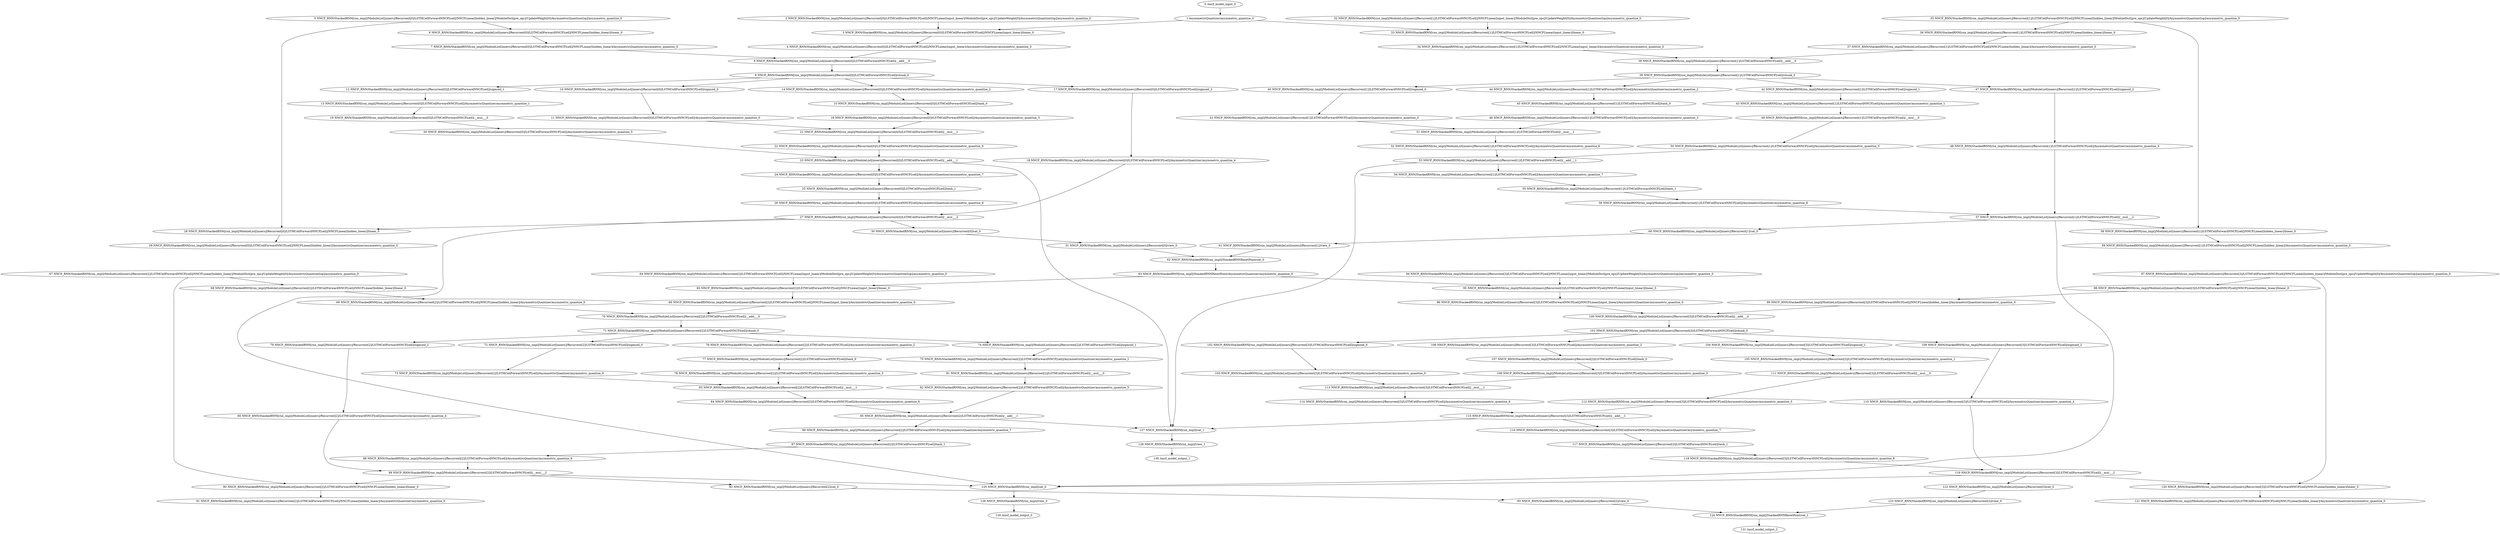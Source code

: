 strict digraph  {
"0 /nncf_model_input_0" [id=0, type=nncf_model_input];
"1 AsymmetricQuantizer/asymmetric_quantize_0" [id=1, type=asymmetric_quantize];
"2 NNCF_RNN/StackedRNN[rnn_impl]/ModuleList[inners]/Recurrent[0]/LSTMCellForwardNNCF[cell]/NNCFLinear[input_linear]/ModuleDict[pre_ops]/UpdateWeight[0]/AsymmetricQuantizer[op]/asymmetric_quantize_0" [id=2, type=asymmetric_quantize];
"3 NNCF_RNN/StackedRNN[rnn_impl]/ModuleList[inners]/Recurrent[0]/LSTMCellForwardNNCF[cell]/NNCFLinear[input_linear]/linear_0" [id=3, type=linear];
"4 NNCF_RNN/StackedRNN[rnn_impl]/ModuleList[inners]/Recurrent[0]/LSTMCellForwardNNCF[cell]/NNCFLinear[input_linear]/AsymmetricQuantizer/asymmetric_quantize_0" [id=4, type=asymmetric_quantize];
"5 NNCF_RNN/StackedRNN[rnn_impl]/ModuleList[inners]/Recurrent[0]/LSTMCellForwardNNCF[cell]/NNCFLinear[hidden_linear]/ModuleDict[pre_ops]/UpdateWeight[0]/AsymmetricQuantizer[op]/asymmetric_quantize_0" [id=5, type=asymmetric_quantize];
"6 NNCF_RNN/StackedRNN[rnn_impl]/ModuleList[inners]/Recurrent[0]/LSTMCellForwardNNCF[cell]/NNCFLinear[hidden_linear]/linear_0" [id=6, type=linear];
"7 NNCF_RNN/StackedRNN[rnn_impl]/ModuleList[inners]/Recurrent[0]/LSTMCellForwardNNCF[cell]/NNCFLinear[hidden_linear]/AsymmetricQuantizer/asymmetric_quantize_0" [id=7, type=asymmetric_quantize];
"8 NNCF_RNN/StackedRNN[rnn_impl]/ModuleList[inners]/Recurrent[0]/LSTMCellForwardNNCF[cell]/__add___0" [id=8, type=__add__];
"9 NNCF_RNN/StackedRNN[rnn_impl]/ModuleList[inners]/Recurrent[0]/LSTMCellForwardNNCF[cell]/chunk_0" [id=9, type=chunk];
"10 NNCF_RNN/StackedRNN[rnn_impl]/ModuleList[inners]/Recurrent[0]/LSTMCellForwardNNCF[cell]/sigmoid_0" [id=10, type=sigmoid];
"11 NNCF_RNN/StackedRNN[rnn_impl]/ModuleList[inners]/Recurrent[0]/LSTMCellForwardNNCF[cell]/AsymmetricQuantizer/asymmetric_quantize_0" [id=11, type=asymmetric_quantize];
"12 NNCF_RNN/StackedRNN[rnn_impl]/ModuleList[inners]/Recurrent[0]/LSTMCellForwardNNCF[cell]/sigmoid_1" [id=12, type=sigmoid];
"13 NNCF_RNN/StackedRNN[rnn_impl]/ModuleList[inners]/Recurrent[0]/LSTMCellForwardNNCF[cell]/AsymmetricQuantizer/asymmetric_quantize_1" [id=13, type=asymmetric_quantize];
"14 NNCF_RNN/StackedRNN[rnn_impl]/ModuleList[inners]/Recurrent[0]/LSTMCellForwardNNCF[cell]/AsymmetricQuantizer/asymmetric_quantize_2" [id=14, type=asymmetric_quantize];
"15 NNCF_RNN/StackedRNN[rnn_impl]/ModuleList[inners]/Recurrent[0]/LSTMCellForwardNNCF[cell]/tanh_0" [id=15, type=tanh];
"16 NNCF_RNN/StackedRNN[rnn_impl]/ModuleList[inners]/Recurrent[0]/LSTMCellForwardNNCF[cell]/AsymmetricQuantizer/asymmetric_quantize_3" [id=16, type=asymmetric_quantize];
"17 NNCF_RNN/StackedRNN[rnn_impl]/ModuleList[inners]/Recurrent[0]/LSTMCellForwardNNCF[cell]/sigmoid_2" [id=17, type=sigmoid];
"18 NNCF_RNN/StackedRNN[rnn_impl]/ModuleList[inners]/Recurrent[0]/LSTMCellForwardNNCF[cell]/AsymmetricQuantizer/asymmetric_quantize_4" [id=18, type=asymmetric_quantize];
"19 NNCF_RNN/StackedRNN[rnn_impl]/ModuleList[inners]/Recurrent[0]/LSTMCellForwardNNCF[cell]/__mul___0" [id=19, type=__mul__];
"20 NNCF_RNN/StackedRNN[rnn_impl]/ModuleList[inners]/Recurrent[0]/LSTMCellForwardNNCF[cell]/AsymmetricQuantizer/asymmetric_quantize_5" [id=20, type=asymmetric_quantize];
"21 NNCF_RNN/StackedRNN[rnn_impl]/ModuleList[inners]/Recurrent[0]/LSTMCellForwardNNCF[cell]/__mul___1" [id=21, type=__mul__];
"22 NNCF_RNN/StackedRNN[rnn_impl]/ModuleList[inners]/Recurrent[0]/LSTMCellForwardNNCF[cell]/AsymmetricQuantizer/asymmetric_quantize_6" [id=22, type=asymmetric_quantize];
"23 NNCF_RNN/StackedRNN[rnn_impl]/ModuleList[inners]/Recurrent[0]/LSTMCellForwardNNCF[cell]/__add___1" [id=23, type=__add__];
"24 NNCF_RNN/StackedRNN[rnn_impl]/ModuleList[inners]/Recurrent[0]/LSTMCellForwardNNCF[cell]/AsymmetricQuantizer/asymmetric_quantize_7" [id=24, type=asymmetric_quantize];
"25 NNCF_RNN/StackedRNN[rnn_impl]/ModuleList[inners]/Recurrent[0]/LSTMCellForwardNNCF[cell]/tanh_1" [id=25, type=tanh];
"26 NNCF_RNN/StackedRNN[rnn_impl]/ModuleList[inners]/Recurrent[0]/LSTMCellForwardNNCF[cell]/AsymmetricQuantizer/asymmetric_quantize_8" [id=26, type=asymmetric_quantize];
"27 NNCF_RNN/StackedRNN[rnn_impl]/ModuleList[inners]/Recurrent[0]/LSTMCellForwardNNCF[cell]/__mul___2" [id=27, type=__mul__];
"28 NNCF_RNN/StackedRNN[rnn_impl]/ModuleList[inners]/Recurrent[0]/LSTMCellForwardNNCF[cell]/NNCFLinear[hidden_linear]/linear_0" [id=28, type=linear];
"29 NNCF_RNN/StackedRNN[rnn_impl]/ModuleList[inners]/Recurrent[0]/LSTMCellForwardNNCF[cell]/NNCFLinear[hidden_linear]/AsymmetricQuantizer/asymmetric_quantize_0" [id=29, type=asymmetric_quantize];
"30 NNCF_RNN/StackedRNN[rnn_impl]/ModuleList[inners]/Recurrent[0]/cat_0" [id=30, type=cat];
"31 NNCF_RNN/StackedRNN[rnn_impl]/ModuleList[inners]/Recurrent[0]/view_0" [id=31, type=view];
"32 NNCF_RNN/StackedRNN[rnn_impl]/ModuleList[inners]/Recurrent[1]/LSTMCellForwardNNCF[cell]/NNCFLinear[input_linear]/ModuleDict[pre_ops]/UpdateWeight[0]/AsymmetricQuantizer[op]/asymmetric_quantize_0" [id=32, type=asymmetric_quantize];
"33 NNCF_RNN/StackedRNN[rnn_impl]/ModuleList[inners]/Recurrent[1]/LSTMCellForwardNNCF[cell]/NNCFLinear[input_linear]/linear_0" [id=33, type=linear];
"34 NNCF_RNN/StackedRNN[rnn_impl]/ModuleList[inners]/Recurrent[1]/LSTMCellForwardNNCF[cell]/NNCFLinear[input_linear]/AsymmetricQuantizer/asymmetric_quantize_0" [id=34, type=asymmetric_quantize];
"35 NNCF_RNN/StackedRNN[rnn_impl]/ModuleList[inners]/Recurrent[1]/LSTMCellForwardNNCF[cell]/NNCFLinear[hidden_linear]/ModuleDict[pre_ops]/UpdateWeight[0]/AsymmetricQuantizer[op]/asymmetric_quantize_0" [id=35, type=asymmetric_quantize];
"36 NNCF_RNN/StackedRNN[rnn_impl]/ModuleList[inners]/Recurrent[1]/LSTMCellForwardNNCF[cell]/NNCFLinear[hidden_linear]/linear_0" [id=36, type=linear];
"37 NNCF_RNN/StackedRNN[rnn_impl]/ModuleList[inners]/Recurrent[1]/LSTMCellForwardNNCF[cell]/NNCFLinear[hidden_linear]/AsymmetricQuantizer/asymmetric_quantize_0" [id=37, type=asymmetric_quantize];
"38 NNCF_RNN/StackedRNN[rnn_impl]/ModuleList[inners]/Recurrent[1]/LSTMCellForwardNNCF[cell]/__add___0" [id=38, type=__add__];
"39 NNCF_RNN/StackedRNN[rnn_impl]/ModuleList[inners]/Recurrent[1]/LSTMCellForwardNNCF[cell]/chunk_0" [id=39, type=chunk];
"40 NNCF_RNN/StackedRNN[rnn_impl]/ModuleList[inners]/Recurrent[1]/LSTMCellForwardNNCF[cell]/sigmoid_0" [id=40, type=sigmoid];
"41 NNCF_RNN/StackedRNN[rnn_impl]/ModuleList[inners]/Recurrent[1]/LSTMCellForwardNNCF[cell]/AsymmetricQuantizer/asymmetric_quantize_0" [id=41, type=asymmetric_quantize];
"42 NNCF_RNN/StackedRNN[rnn_impl]/ModuleList[inners]/Recurrent[1]/LSTMCellForwardNNCF[cell]/sigmoid_1" [id=42, type=sigmoid];
"43 NNCF_RNN/StackedRNN[rnn_impl]/ModuleList[inners]/Recurrent[1]/LSTMCellForwardNNCF[cell]/AsymmetricQuantizer/asymmetric_quantize_1" [id=43, type=asymmetric_quantize];
"44 NNCF_RNN/StackedRNN[rnn_impl]/ModuleList[inners]/Recurrent[1]/LSTMCellForwardNNCF[cell]/AsymmetricQuantizer/asymmetric_quantize_2" [id=44, type=asymmetric_quantize];
"45 NNCF_RNN/StackedRNN[rnn_impl]/ModuleList[inners]/Recurrent[1]/LSTMCellForwardNNCF[cell]/tanh_0" [id=45, type=tanh];
"46 NNCF_RNN/StackedRNN[rnn_impl]/ModuleList[inners]/Recurrent[1]/LSTMCellForwardNNCF[cell]/AsymmetricQuantizer/asymmetric_quantize_3" [id=46, type=asymmetric_quantize];
"47 NNCF_RNN/StackedRNN[rnn_impl]/ModuleList[inners]/Recurrent[1]/LSTMCellForwardNNCF[cell]/sigmoid_2" [id=47, type=sigmoid];
"48 NNCF_RNN/StackedRNN[rnn_impl]/ModuleList[inners]/Recurrent[1]/LSTMCellForwardNNCF[cell]/AsymmetricQuantizer/asymmetric_quantize_4" [id=48, type=asymmetric_quantize];
"49 NNCF_RNN/StackedRNN[rnn_impl]/ModuleList[inners]/Recurrent[1]/LSTMCellForwardNNCF[cell]/__mul___0" [id=49, type=__mul__];
"50 NNCF_RNN/StackedRNN[rnn_impl]/ModuleList[inners]/Recurrent[1]/LSTMCellForwardNNCF[cell]/AsymmetricQuantizer/asymmetric_quantize_5" [id=50, type=asymmetric_quantize];
"51 NNCF_RNN/StackedRNN[rnn_impl]/ModuleList[inners]/Recurrent[1]/LSTMCellForwardNNCF[cell]/__mul___1" [id=51, type=__mul__];
"52 NNCF_RNN/StackedRNN[rnn_impl]/ModuleList[inners]/Recurrent[1]/LSTMCellForwardNNCF[cell]/AsymmetricQuantizer/asymmetric_quantize_6" [id=52, type=asymmetric_quantize];
"53 NNCF_RNN/StackedRNN[rnn_impl]/ModuleList[inners]/Recurrent[1]/LSTMCellForwardNNCF[cell]/__add___1" [id=53, type=__add__];
"54 NNCF_RNN/StackedRNN[rnn_impl]/ModuleList[inners]/Recurrent[1]/LSTMCellForwardNNCF[cell]/AsymmetricQuantizer/asymmetric_quantize_7" [id=54, type=asymmetric_quantize];
"55 NNCF_RNN/StackedRNN[rnn_impl]/ModuleList[inners]/Recurrent[1]/LSTMCellForwardNNCF[cell]/tanh_1" [id=55, type=tanh];
"56 NNCF_RNN/StackedRNN[rnn_impl]/ModuleList[inners]/Recurrent[1]/LSTMCellForwardNNCF[cell]/AsymmetricQuantizer/asymmetric_quantize_8" [id=56, type=asymmetric_quantize];
"57 NNCF_RNN/StackedRNN[rnn_impl]/ModuleList[inners]/Recurrent[1]/LSTMCellForwardNNCF[cell]/__mul___2" [id=57, type=__mul__];
"58 NNCF_RNN/StackedRNN[rnn_impl]/ModuleList[inners]/Recurrent[1]/LSTMCellForwardNNCF[cell]/NNCFLinear[hidden_linear]/linear_0" [id=58, type=linear];
"59 NNCF_RNN/StackedRNN[rnn_impl]/ModuleList[inners]/Recurrent[1]/LSTMCellForwardNNCF[cell]/NNCFLinear[hidden_linear]/AsymmetricQuantizer/asymmetric_quantize_0" [id=59, type=asymmetric_quantize];
"60 NNCF_RNN/StackedRNN[rnn_impl]/ModuleList[inners]/Recurrent[1]/cat_0" [id=60, type=cat];
"61 NNCF_RNN/StackedRNN[rnn_impl]/ModuleList[inners]/Recurrent[1]/view_0" [id=61, type=view];
"62 NNCF_RNN/StackedRNN[rnn_impl]/StackedRNNResetPoint/cat_0" [id=62, type=cat];
"63 NNCF_RNN/StackedRNN[rnn_impl]/StackedRNNResetPoint/AsymmetricQuantizer/asymmetric_quantize_0" [id=63, type=asymmetric_quantize];
"64 NNCF_RNN/StackedRNN[rnn_impl]/ModuleList[inners]/Recurrent[2]/LSTMCellForwardNNCF[cell]/NNCFLinear[input_linear]/ModuleDict[pre_ops]/UpdateWeight[0]/AsymmetricQuantizer[op]/asymmetric_quantize_0" [id=64, type=asymmetric_quantize];
"65 NNCF_RNN/StackedRNN[rnn_impl]/ModuleList[inners]/Recurrent[2]/LSTMCellForwardNNCF[cell]/NNCFLinear[input_linear]/linear_0" [id=65, type=linear];
"66 NNCF_RNN/StackedRNN[rnn_impl]/ModuleList[inners]/Recurrent[2]/LSTMCellForwardNNCF[cell]/NNCFLinear[input_linear]/AsymmetricQuantizer/asymmetric_quantize_0" [id=66, type=asymmetric_quantize];
"67 NNCF_RNN/StackedRNN[rnn_impl]/ModuleList[inners]/Recurrent[2]/LSTMCellForwardNNCF[cell]/NNCFLinear[hidden_linear]/ModuleDict[pre_ops]/UpdateWeight[0]/AsymmetricQuantizer[op]/asymmetric_quantize_0" [id=67, type=asymmetric_quantize];
"68 NNCF_RNN/StackedRNN[rnn_impl]/ModuleList[inners]/Recurrent[2]/LSTMCellForwardNNCF[cell]/NNCFLinear[hidden_linear]/linear_0" [id=68, type=linear];
"69 NNCF_RNN/StackedRNN[rnn_impl]/ModuleList[inners]/Recurrent[2]/LSTMCellForwardNNCF[cell]/NNCFLinear[hidden_linear]/AsymmetricQuantizer/asymmetric_quantize_0" [id=69, type=asymmetric_quantize];
"70 NNCF_RNN/StackedRNN[rnn_impl]/ModuleList[inners]/Recurrent[2]/LSTMCellForwardNNCF[cell]/__add___0" [id=70, type=__add__];
"71 NNCF_RNN/StackedRNN[rnn_impl]/ModuleList[inners]/Recurrent[2]/LSTMCellForwardNNCF[cell]/chunk_0" [id=71, type=chunk];
"72 NNCF_RNN/StackedRNN[rnn_impl]/ModuleList[inners]/Recurrent[2]/LSTMCellForwardNNCF[cell]/sigmoid_0" [id=72, type=sigmoid];
"73 NNCF_RNN/StackedRNN[rnn_impl]/ModuleList[inners]/Recurrent[2]/LSTMCellForwardNNCF[cell]/AsymmetricQuantizer/asymmetric_quantize_0" [id=73, type=asymmetric_quantize];
"74 NNCF_RNN/StackedRNN[rnn_impl]/ModuleList[inners]/Recurrent[2]/LSTMCellForwardNNCF[cell]/sigmoid_1" [id=74, type=sigmoid];
"75 NNCF_RNN/StackedRNN[rnn_impl]/ModuleList[inners]/Recurrent[2]/LSTMCellForwardNNCF[cell]/AsymmetricQuantizer/asymmetric_quantize_1" [id=75, type=asymmetric_quantize];
"76 NNCF_RNN/StackedRNN[rnn_impl]/ModuleList[inners]/Recurrent[2]/LSTMCellForwardNNCF[cell]/AsymmetricQuantizer/asymmetric_quantize_2" [id=76, type=asymmetric_quantize];
"77 NNCF_RNN/StackedRNN[rnn_impl]/ModuleList[inners]/Recurrent[2]/LSTMCellForwardNNCF[cell]/tanh_0" [id=77, type=tanh];
"78 NNCF_RNN/StackedRNN[rnn_impl]/ModuleList[inners]/Recurrent[2]/LSTMCellForwardNNCF[cell]/AsymmetricQuantizer/asymmetric_quantize_3" [id=78, type=asymmetric_quantize];
"79 NNCF_RNN/StackedRNN[rnn_impl]/ModuleList[inners]/Recurrent[2]/LSTMCellForwardNNCF[cell]/sigmoid_2" [id=79, type=sigmoid];
"80 NNCF_RNN/StackedRNN[rnn_impl]/ModuleList[inners]/Recurrent[2]/LSTMCellForwardNNCF[cell]/AsymmetricQuantizer/asymmetric_quantize_4" [id=80, type=asymmetric_quantize];
"81 NNCF_RNN/StackedRNN[rnn_impl]/ModuleList[inners]/Recurrent[2]/LSTMCellForwardNNCF[cell]/__mul___0" [id=81, type=__mul__];
"82 NNCF_RNN/StackedRNN[rnn_impl]/ModuleList[inners]/Recurrent[2]/LSTMCellForwardNNCF[cell]/AsymmetricQuantizer/asymmetric_quantize_5" [id=82, type=asymmetric_quantize];
"83 NNCF_RNN/StackedRNN[rnn_impl]/ModuleList[inners]/Recurrent[2]/LSTMCellForwardNNCF[cell]/__mul___1" [id=83, type=__mul__];
"84 NNCF_RNN/StackedRNN[rnn_impl]/ModuleList[inners]/Recurrent[2]/LSTMCellForwardNNCF[cell]/AsymmetricQuantizer/asymmetric_quantize_6" [id=84, type=asymmetric_quantize];
"85 NNCF_RNN/StackedRNN[rnn_impl]/ModuleList[inners]/Recurrent[2]/LSTMCellForwardNNCF[cell]/__add___1" [id=85, type=__add__];
"86 NNCF_RNN/StackedRNN[rnn_impl]/ModuleList[inners]/Recurrent[2]/LSTMCellForwardNNCF[cell]/AsymmetricQuantizer/asymmetric_quantize_7" [id=86, type=asymmetric_quantize];
"87 NNCF_RNN/StackedRNN[rnn_impl]/ModuleList[inners]/Recurrent[2]/LSTMCellForwardNNCF[cell]/tanh_1" [id=87, type=tanh];
"88 NNCF_RNN/StackedRNN[rnn_impl]/ModuleList[inners]/Recurrent[2]/LSTMCellForwardNNCF[cell]/AsymmetricQuantizer/asymmetric_quantize_8" [id=88, type=asymmetric_quantize];
"89 NNCF_RNN/StackedRNN[rnn_impl]/ModuleList[inners]/Recurrent[2]/LSTMCellForwardNNCF[cell]/__mul___2" [id=89, type=__mul__];
"90 NNCF_RNN/StackedRNN[rnn_impl]/ModuleList[inners]/Recurrent[2]/LSTMCellForwardNNCF[cell]/NNCFLinear[hidden_linear]/linear_0" [id=90, type=linear];
"91 NNCF_RNN/StackedRNN[rnn_impl]/ModuleList[inners]/Recurrent[2]/LSTMCellForwardNNCF[cell]/NNCFLinear[hidden_linear]/AsymmetricQuantizer/asymmetric_quantize_0" [id=91, type=asymmetric_quantize];
"92 NNCF_RNN/StackedRNN[rnn_impl]/ModuleList[inners]/Recurrent[2]/cat_0" [id=92, type=cat];
"93 NNCF_RNN/StackedRNN[rnn_impl]/ModuleList[inners]/Recurrent[2]/view_0" [id=93, type=view];
"94 NNCF_RNN/StackedRNN[rnn_impl]/ModuleList[inners]/Recurrent[3]/LSTMCellForwardNNCF[cell]/NNCFLinear[input_linear]/ModuleDict[pre_ops]/UpdateWeight[0]/AsymmetricQuantizer[op]/asymmetric_quantize_0" [id=94, type=asymmetric_quantize];
"95 NNCF_RNN/StackedRNN[rnn_impl]/ModuleList[inners]/Recurrent[3]/LSTMCellForwardNNCF[cell]/NNCFLinear[input_linear]/linear_0" [id=95, type=linear];
"96 NNCF_RNN/StackedRNN[rnn_impl]/ModuleList[inners]/Recurrent[3]/LSTMCellForwardNNCF[cell]/NNCFLinear[input_linear]/AsymmetricQuantizer/asymmetric_quantize_0" [id=96, type=asymmetric_quantize];
"97 NNCF_RNN/StackedRNN[rnn_impl]/ModuleList[inners]/Recurrent[3]/LSTMCellForwardNNCF[cell]/NNCFLinear[hidden_linear]/ModuleDict[pre_ops]/UpdateWeight[0]/AsymmetricQuantizer[op]/asymmetric_quantize_0" [id=97, type=asymmetric_quantize];
"98 NNCF_RNN/StackedRNN[rnn_impl]/ModuleList[inners]/Recurrent[3]/LSTMCellForwardNNCF[cell]/NNCFLinear[hidden_linear]/linear_0" [id=98, type=linear];
"99 NNCF_RNN/StackedRNN[rnn_impl]/ModuleList[inners]/Recurrent[3]/LSTMCellForwardNNCF[cell]/NNCFLinear[hidden_linear]/AsymmetricQuantizer/asymmetric_quantize_0" [id=99, type=asymmetric_quantize];
"100 NNCF_RNN/StackedRNN[rnn_impl]/ModuleList[inners]/Recurrent[3]/LSTMCellForwardNNCF[cell]/__add___0" [id=100, type=__add__];
"101 NNCF_RNN/StackedRNN[rnn_impl]/ModuleList[inners]/Recurrent[3]/LSTMCellForwardNNCF[cell]/chunk_0" [id=101, type=chunk];
"102 NNCF_RNN/StackedRNN[rnn_impl]/ModuleList[inners]/Recurrent[3]/LSTMCellForwardNNCF[cell]/sigmoid_0" [id=102, type=sigmoid];
"103 NNCF_RNN/StackedRNN[rnn_impl]/ModuleList[inners]/Recurrent[3]/LSTMCellForwardNNCF[cell]/AsymmetricQuantizer/asymmetric_quantize_0" [id=103, type=asymmetric_quantize];
"104 NNCF_RNN/StackedRNN[rnn_impl]/ModuleList[inners]/Recurrent[3]/LSTMCellForwardNNCF[cell]/sigmoid_1" [id=104, type=sigmoid];
"105 NNCF_RNN/StackedRNN[rnn_impl]/ModuleList[inners]/Recurrent[3]/LSTMCellForwardNNCF[cell]/AsymmetricQuantizer/asymmetric_quantize_1" [id=105, type=asymmetric_quantize];
"106 NNCF_RNN/StackedRNN[rnn_impl]/ModuleList[inners]/Recurrent[3]/LSTMCellForwardNNCF[cell]/AsymmetricQuantizer/asymmetric_quantize_2" [id=106, type=asymmetric_quantize];
"107 NNCF_RNN/StackedRNN[rnn_impl]/ModuleList[inners]/Recurrent[3]/LSTMCellForwardNNCF[cell]/tanh_0" [id=107, type=tanh];
"108 NNCF_RNN/StackedRNN[rnn_impl]/ModuleList[inners]/Recurrent[3]/LSTMCellForwardNNCF[cell]/AsymmetricQuantizer/asymmetric_quantize_3" [id=108, type=asymmetric_quantize];
"109 NNCF_RNN/StackedRNN[rnn_impl]/ModuleList[inners]/Recurrent[3]/LSTMCellForwardNNCF[cell]/sigmoid_2" [id=109, type=sigmoid];
"110 NNCF_RNN/StackedRNN[rnn_impl]/ModuleList[inners]/Recurrent[3]/LSTMCellForwardNNCF[cell]/AsymmetricQuantizer/asymmetric_quantize_4" [id=110, type=asymmetric_quantize];
"111 NNCF_RNN/StackedRNN[rnn_impl]/ModuleList[inners]/Recurrent[3]/LSTMCellForwardNNCF[cell]/__mul___0" [id=111, type=__mul__];
"112 NNCF_RNN/StackedRNN[rnn_impl]/ModuleList[inners]/Recurrent[3]/LSTMCellForwardNNCF[cell]/AsymmetricQuantizer/asymmetric_quantize_5" [id=112, type=asymmetric_quantize];
"113 NNCF_RNN/StackedRNN[rnn_impl]/ModuleList[inners]/Recurrent[3]/LSTMCellForwardNNCF[cell]/__mul___1" [id=113, type=__mul__];
"114 NNCF_RNN/StackedRNN[rnn_impl]/ModuleList[inners]/Recurrent[3]/LSTMCellForwardNNCF[cell]/AsymmetricQuantizer/asymmetric_quantize_6" [id=114, type=asymmetric_quantize];
"115 NNCF_RNN/StackedRNN[rnn_impl]/ModuleList[inners]/Recurrent[3]/LSTMCellForwardNNCF[cell]/__add___1" [id=115, type=__add__];
"116 NNCF_RNN/StackedRNN[rnn_impl]/ModuleList[inners]/Recurrent[3]/LSTMCellForwardNNCF[cell]/AsymmetricQuantizer/asymmetric_quantize_7" [id=116, type=asymmetric_quantize];
"117 NNCF_RNN/StackedRNN[rnn_impl]/ModuleList[inners]/Recurrent[3]/LSTMCellForwardNNCF[cell]/tanh_1" [id=117, type=tanh];
"118 NNCF_RNN/StackedRNN[rnn_impl]/ModuleList[inners]/Recurrent[3]/LSTMCellForwardNNCF[cell]/AsymmetricQuantizer/asymmetric_quantize_8" [id=118, type=asymmetric_quantize];
"119 NNCF_RNN/StackedRNN[rnn_impl]/ModuleList[inners]/Recurrent[3]/LSTMCellForwardNNCF[cell]/__mul___2" [id=119, type=__mul__];
"120 NNCF_RNN/StackedRNN[rnn_impl]/ModuleList[inners]/Recurrent[3]/LSTMCellForwardNNCF[cell]/NNCFLinear[hidden_linear]/linear_0" [id=120, type=linear];
"121 NNCF_RNN/StackedRNN[rnn_impl]/ModuleList[inners]/Recurrent[3]/LSTMCellForwardNNCF[cell]/NNCFLinear[hidden_linear]/AsymmetricQuantizer/asymmetric_quantize_0" [id=121, type=asymmetric_quantize];
"122 NNCF_RNN/StackedRNN[rnn_impl]/ModuleList[inners]/Recurrent[3]/cat_0" [id=122, type=cat];
"123 NNCF_RNN/StackedRNN[rnn_impl]/ModuleList[inners]/Recurrent[3]/view_0" [id=123, type=view];
"124 NNCF_RNN/StackedRNN[rnn_impl]/StackedRNNResetPoint/cat_1" [id=124, type=cat];
"125 NNCF_RNN/StackedRNN[rnn_impl]/cat_0" [id=125, type=cat];
"126 NNCF_RNN/StackedRNN[rnn_impl]/view_0" [id=126, type=view];
"127 NNCF_RNN/StackedRNN[rnn_impl]/cat_1" [id=127, type=cat];
"128 NNCF_RNN/StackedRNN[rnn_impl]/view_1" [id=128, type=view];
"129 /nncf_model_output_0" [id=129, type=nncf_model_output];
"130 /nncf_model_output_1" [id=130, type=nncf_model_output];
"131 /nncf_model_output_2" [id=131, type=nncf_model_output];
"0 /nncf_model_input_0" -> "1 AsymmetricQuantizer/asymmetric_quantize_0";
"1 AsymmetricQuantizer/asymmetric_quantize_0" -> "3 NNCF_RNN/StackedRNN[rnn_impl]/ModuleList[inners]/Recurrent[0]/LSTMCellForwardNNCF[cell]/NNCFLinear[input_linear]/linear_0";
"1 AsymmetricQuantizer/asymmetric_quantize_0" -> "33 NNCF_RNN/StackedRNN[rnn_impl]/ModuleList[inners]/Recurrent[1]/LSTMCellForwardNNCF[cell]/NNCFLinear[input_linear]/linear_0";
"2 NNCF_RNN/StackedRNN[rnn_impl]/ModuleList[inners]/Recurrent[0]/LSTMCellForwardNNCF[cell]/NNCFLinear[input_linear]/ModuleDict[pre_ops]/UpdateWeight[0]/AsymmetricQuantizer[op]/asymmetric_quantize_0" -> "3 NNCF_RNN/StackedRNN[rnn_impl]/ModuleList[inners]/Recurrent[0]/LSTMCellForwardNNCF[cell]/NNCFLinear[input_linear]/linear_0";
"3 NNCF_RNN/StackedRNN[rnn_impl]/ModuleList[inners]/Recurrent[0]/LSTMCellForwardNNCF[cell]/NNCFLinear[input_linear]/linear_0" -> "4 NNCF_RNN/StackedRNN[rnn_impl]/ModuleList[inners]/Recurrent[0]/LSTMCellForwardNNCF[cell]/NNCFLinear[input_linear]/AsymmetricQuantizer/asymmetric_quantize_0";
"4 NNCF_RNN/StackedRNN[rnn_impl]/ModuleList[inners]/Recurrent[0]/LSTMCellForwardNNCF[cell]/NNCFLinear[input_linear]/AsymmetricQuantizer/asymmetric_quantize_0" -> "8 NNCF_RNN/StackedRNN[rnn_impl]/ModuleList[inners]/Recurrent[0]/LSTMCellForwardNNCF[cell]/__add___0";
"5 NNCF_RNN/StackedRNN[rnn_impl]/ModuleList[inners]/Recurrent[0]/LSTMCellForwardNNCF[cell]/NNCFLinear[hidden_linear]/ModuleDict[pre_ops]/UpdateWeight[0]/AsymmetricQuantizer[op]/asymmetric_quantize_0" -> "6 NNCF_RNN/StackedRNN[rnn_impl]/ModuleList[inners]/Recurrent[0]/LSTMCellForwardNNCF[cell]/NNCFLinear[hidden_linear]/linear_0";
"5 NNCF_RNN/StackedRNN[rnn_impl]/ModuleList[inners]/Recurrent[0]/LSTMCellForwardNNCF[cell]/NNCFLinear[hidden_linear]/ModuleDict[pre_ops]/UpdateWeight[0]/AsymmetricQuantizer[op]/asymmetric_quantize_0" -> "28 NNCF_RNN/StackedRNN[rnn_impl]/ModuleList[inners]/Recurrent[0]/LSTMCellForwardNNCF[cell]/NNCFLinear[hidden_linear]/linear_0";
"6 NNCF_RNN/StackedRNN[rnn_impl]/ModuleList[inners]/Recurrent[0]/LSTMCellForwardNNCF[cell]/NNCFLinear[hidden_linear]/linear_0" -> "7 NNCF_RNN/StackedRNN[rnn_impl]/ModuleList[inners]/Recurrent[0]/LSTMCellForwardNNCF[cell]/NNCFLinear[hidden_linear]/AsymmetricQuantizer/asymmetric_quantize_0";
"7 NNCF_RNN/StackedRNN[rnn_impl]/ModuleList[inners]/Recurrent[0]/LSTMCellForwardNNCF[cell]/NNCFLinear[hidden_linear]/AsymmetricQuantizer/asymmetric_quantize_0" -> "8 NNCF_RNN/StackedRNN[rnn_impl]/ModuleList[inners]/Recurrent[0]/LSTMCellForwardNNCF[cell]/__add___0";
"8 NNCF_RNN/StackedRNN[rnn_impl]/ModuleList[inners]/Recurrent[0]/LSTMCellForwardNNCF[cell]/__add___0" -> "9 NNCF_RNN/StackedRNN[rnn_impl]/ModuleList[inners]/Recurrent[0]/LSTMCellForwardNNCF[cell]/chunk_0";
"9 NNCF_RNN/StackedRNN[rnn_impl]/ModuleList[inners]/Recurrent[0]/LSTMCellForwardNNCF[cell]/chunk_0" -> "10 NNCF_RNN/StackedRNN[rnn_impl]/ModuleList[inners]/Recurrent[0]/LSTMCellForwardNNCF[cell]/sigmoid_0";
"9 NNCF_RNN/StackedRNN[rnn_impl]/ModuleList[inners]/Recurrent[0]/LSTMCellForwardNNCF[cell]/chunk_0" -> "12 NNCF_RNN/StackedRNN[rnn_impl]/ModuleList[inners]/Recurrent[0]/LSTMCellForwardNNCF[cell]/sigmoid_1";
"9 NNCF_RNN/StackedRNN[rnn_impl]/ModuleList[inners]/Recurrent[0]/LSTMCellForwardNNCF[cell]/chunk_0" -> "14 NNCF_RNN/StackedRNN[rnn_impl]/ModuleList[inners]/Recurrent[0]/LSTMCellForwardNNCF[cell]/AsymmetricQuantizer/asymmetric_quantize_2";
"9 NNCF_RNN/StackedRNN[rnn_impl]/ModuleList[inners]/Recurrent[0]/LSTMCellForwardNNCF[cell]/chunk_0" -> "17 NNCF_RNN/StackedRNN[rnn_impl]/ModuleList[inners]/Recurrent[0]/LSTMCellForwardNNCF[cell]/sigmoid_2";
"10 NNCF_RNN/StackedRNN[rnn_impl]/ModuleList[inners]/Recurrent[0]/LSTMCellForwardNNCF[cell]/sigmoid_0" -> "11 NNCF_RNN/StackedRNN[rnn_impl]/ModuleList[inners]/Recurrent[0]/LSTMCellForwardNNCF[cell]/AsymmetricQuantizer/asymmetric_quantize_0";
"11 NNCF_RNN/StackedRNN[rnn_impl]/ModuleList[inners]/Recurrent[0]/LSTMCellForwardNNCF[cell]/AsymmetricQuantizer/asymmetric_quantize_0" -> "21 NNCF_RNN/StackedRNN[rnn_impl]/ModuleList[inners]/Recurrent[0]/LSTMCellForwardNNCF[cell]/__mul___1";
"12 NNCF_RNN/StackedRNN[rnn_impl]/ModuleList[inners]/Recurrent[0]/LSTMCellForwardNNCF[cell]/sigmoid_1" -> "13 NNCF_RNN/StackedRNN[rnn_impl]/ModuleList[inners]/Recurrent[0]/LSTMCellForwardNNCF[cell]/AsymmetricQuantizer/asymmetric_quantize_1";
"13 NNCF_RNN/StackedRNN[rnn_impl]/ModuleList[inners]/Recurrent[0]/LSTMCellForwardNNCF[cell]/AsymmetricQuantizer/asymmetric_quantize_1" -> "19 NNCF_RNN/StackedRNN[rnn_impl]/ModuleList[inners]/Recurrent[0]/LSTMCellForwardNNCF[cell]/__mul___0";
"14 NNCF_RNN/StackedRNN[rnn_impl]/ModuleList[inners]/Recurrent[0]/LSTMCellForwardNNCF[cell]/AsymmetricQuantizer/asymmetric_quantize_2" -> "15 NNCF_RNN/StackedRNN[rnn_impl]/ModuleList[inners]/Recurrent[0]/LSTMCellForwardNNCF[cell]/tanh_0";
"15 NNCF_RNN/StackedRNN[rnn_impl]/ModuleList[inners]/Recurrent[0]/LSTMCellForwardNNCF[cell]/tanh_0" -> "16 NNCF_RNN/StackedRNN[rnn_impl]/ModuleList[inners]/Recurrent[0]/LSTMCellForwardNNCF[cell]/AsymmetricQuantizer/asymmetric_quantize_3";
"16 NNCF_RNN/StackedRNN[rnn_impl]/ModuleList[inners]/Recurrent[0]/LSTMCellForwardNNCF[cell]/AsymmetricQuantizer/asymmetric_quantize_3" -> "21 NNCF_RNN/StackedRNN[rnn_impl]/ModuleList[inners]/Recurrent[0]/LSTMCellForwardNNCF[cell]/__mul___1";
"17 NNCF_RNN/StackedRNN[rnn_impl]/ModuleList[inners]/Recurrent[0]/LSTMCellForwardNNCF[cell]/sigmoid_2" -> "18 NNCF_RNN/StackedRNN[rnn_impl]/ModuleList[inners]/Recurrent[0]/LSTMCellForwardNNCF[cell]/AsymmetricQuantizer/asymmetric_quantize_4";
"18 NNCF_RNN/StackedRNN[rnn_impl]/ModuleList[inners]/Recurrent[0]/LSTMCellForwardNNCF[cell]/AsymmetricQuantizer/asymmetric_quantize_4" -> "27 NNCF_RNN/StackedRNN[rnn_impl]/ModuleList[inners]/Recurrent[0]/LSTMCellForwardNNCF[cell]/__mul___2";
"19 NNCF_RNN/StackedRNN[rnn_impl]/ModuleList[inners]/Recurrent[0]/LSTMCellForwardNNCF[cell]/__mul___0" -> "20 NNCF_RNN/StackedRNN[rnn_impl]/ModuleList[inners]/Recurrent[0]/LSTMCellForwardNNCF[cell]/AsymmetricQuantizer/asymmetric_quantize_5";
"20 NNCF_RNN/StackedRNN[rnn_impl]/ModuleList[inners]/Recurrent[0]/LSTMCellForwardNNCF[cell]/AsymmetricQuantizer/asymmetric_quantize_5" -> "23 NNCF_RNN/StackedRNN[rnn_impl]/ModuleList[inners]/Recurrent[0]/LSTMCellForwardNNCF[cell]/__add___1";
"21 NNCF_RNN/StackedRNN[rnn_impl]/ModuleList[inners]/Recurrent[0]/LSTMCellForwardNNCF[cell]/__mul___1" -> "22 NNCF_RNN/StackedRNN[rnn_impl]/ModuleList[inners]/Recurrent[0]/LSTMCellForwardNNCF[cell]/AsymmetricQuantizer/asymmetric_quantize_6";
"22 NNCF_RNN/StackedRNN[rnn_impl]/ModuleList[inners]/Recurrent[0]/LSTMCellForwardNNCF[cell]/AsymmetricQuantizer/asymmetric_quantize_6" -> "23 NNCF_RNN/StackedRNN[rnn_impl]/ModuleList[inners]/Recurrent[0]/LSTMCellForwardNNCF[cell]/__add___1";
"23 NNCF_RNN/StackedRNN[rnn_impl]/ModuleList[inners]/Recurrent[0]/LSTMCellForwardNNCF[cell]/__add___1" -> "24 NNCF_RNN/StackedRNN[rnn_impl]/ModuleList[inners]/Recurrent[0]/LSTMCellForwardNNCF[cell]/AsymmetricQuantizer/asymmetric_quantize_7";
"23 NNCF_RNN/StackedRNN[rnn_impl]/ModuleList[inners]/Recurrent[0]/LSTMCellForwardNNCF[cell]/__add___1" -> "127 NNCF_RNN/StackedRNN[rnn_impl]/cat_1";
"24 NNCF_RNN/StackedRNN[rnn_impl]/ModuleList[inners]/Recurrent[0]/LSTMCellForwardNNCF[cell]/AsymmetricQuantizer/asymmetric_quantize_7" -> "25 NNCF_RNN/StackedRNN[rnn_impl]/ModuleList[inners]/Recurrent[0]/LSTMCellForwardNNCF[cell]/tanh_1";
"25 NNCF_RNN/StackedRNN[rnn_impl]/ModuleList[inners]/Recurrent[0]/LSTMCellForwardNNCF[cell]/tanh_1" -> "26 NNCF_RNN/StackedRNN[rnn_impl]/ModuleList[inners]/Recurrent[0]/LSTMCellForwardNNCF[cell]/AsymmetricQuantizer/asymmetric_quantize_8";
"26 NNCF_RNN/StackedRNN[rnn_impl]/ModuleList[inners]/Recurrent[0]/LSTMCellForwardNNCF[cell]/AsymmetricQuantizer/asymmetric_quantize_8" -> "27 NNCF_RNN/StackedRNN[rnn_impl]/ModuleList[inners]/Recurrent[0]/LSTMCellForwardNNCF[cell]/__mul___2";
"27 NNCF_RNN/StackedRNN[rnn_impl]/ModuleList[inners]/Recurrent[0]/LSTMCellForwardNNCF[cell]/__mul___2" -> "28 NNCF_RNN/StackedRNN[rnn_impl]/ModuleList[inners]/Recurrent[0]/LSTMCellForwardNNCF[cell]/NNCFLinear[hidden_linear]/linear_0";
"27 NNCF_RNN/StackedRNN[rnn_impl]/ModuleList[inners]/Recurrent[0]/LSTMCellForwardNNCF[cell]/__mul___2" -> "30 NNCF_RNN/StackedRNN[rnn_impl]/ModuleList[inners]/Recurrent[0]/cat_0";
"27 NNCF_RNN/StackedRNN[rnn_impl]/ModuleList[inners]/Recurrent[0]/LSTMCellForwardNNCF[cell]/__mul___2" -> "125 NNCF_RNN/StackedRNN[rnn_impl]/cat_0";
"28 NNCF_RNN/StackedRNN[rnn_impl]/ModuleList[inners]/Recurrent[0]/LSTMCellForwardNNCF[cell]/NNCFLinear[hidden_linear]/linear_0" -> "29 NNCF_RNN/StackedRNN[rnn_impl]/ModuleList[inners]/Recurrent[0]/LSTMCellForwardNNCF[cell]/NNCFLinear[hidden_linear]/AsymmetricQuantizer/asymmetric_quantize_0";
"30 NNCF_RNN/StackedRNN[rnn_impl]/ModuleList[inners]/Recurrent[0]/cat_0" -> "31 NNCF_RNN/StackedRNN[rnn_impl]/ModuleList[inners]/Recurrent[0]/view_0";
"31 NNCF_RNN/StackedRNN[rnn_impl]/ModuleList[inners]/Recurrent[0]/view_0" -> "62 NNCF_RNN/StackedRNN[rnn_impl]/StackedRNNResetPoint/cat_0";
"32 NNCF_RNN/StackedRNN[rnn_impl]/ModuleList[inners]/Recurrent[1]/LSTMCellForwardNNCF[cell]/NNCFLinear[input_linear]/ModuleDict[pre_ops]/UpdateWeight[0]/AsymmetricQuantizer[op]/asymmetric_quantize_0" -> "33 NNCF_RNN/StackedRNN[rnn_impl]/ModuleList[inners]/Recurrent[1]/LSTMCellForwardNNCF[cell]/NNCFLinear[input_linear]/linear_0";
"33 NNCF_RNN/StackedRNN[rnn_impl]/ModuleList[inners]/Recurrent[1]/LSTMCellForwardNNCF[cell]/NNCFLinear[input_linear]/linear_0" -> "34 NNCF_RNN/StackedRNN[rnn_impl]/ModuleList[inners]/Recurrent[1]/LSTMCellForwardNNCF[cell]/NNCFLinear[input_linear]/AsymmetricQuantizer/asymmetric_quantize_0";
"34 NNCF_RNN/StackedRNN[rnn_impl]/ModuleList[inners]/Recurrent[1]/LSTMCellForwardNNCF[cell]/NNCFLinear[input_linear]/AsymmetricQuantizer/asymmetric_quantize_0" -> "38 NNCF_RNN/StackedRNN[rnn_impl]/ModuleList[inners]/Recurrent[1]/LSTMCellForwardNNCF[cell]/__add___0";
"35 NNCF_RNN/StackedRNN[rnn_impl]/ModuleList[inners]/Recurrent[1]/LSTMCellForwardNNCF[cell]/NNCFLinear[hidden_linear]/ModuleDict[pre_ops]/UpdateWeight[0]/AsymmetricQuantizer[op]/asymmetric_quantize_0" -> "36 NNCF_RNN/StackedRNN[rnn_impl]/ModuleList[inners]/Recurrent[1]/LSTMCellForwardNNCF[cell]/NNCFLinear[hidden_linear]/linear_0";
"35 NNCF_RNN/StackedRNN[rnn_impl]/ModuleList[inners]/Recurrent[1]/LSTMCellForwardNNCF[cell]/NNCFLinear[hidden_linear]/ModuleDict[pre_ops]/UpdateWeight[0]/AsymmetricQuantizer[op]/asymmetric_quantize_0" -> "58 NNCF_RNN/StackedRNN[rnn_impl]/ModuleList[inners]/Recurrent[1]/LSTMCellForwardNNCF[cell]/NNCFLinear[hidden_linear]/linear_0";
"36 NNCF_RNN/StackedRNN[rnn_impl]/ModuleList[inners]/Recurrent[1]/LSTMCellForwardNNCF[cell]/NNCFLinear[hidden_linear]/linear_0" -> "37 NNCF_RNN/StackedRNN[rnn_impl]/ModuleList[inners]/Recurrent[1]/LSTMCellForwardNNCF[cell]/NNCFLinear[hidden_linear]/AsymmetricQuantizer/asymmetric_quantize_0";
"37 NNCF_RNN/StackedRNN[rnn_impl]/ModuleList[inners]/Recurrent[1]/LSTMCellForwardNNCF[cell]/NNCFLinear[hidden_linear]/AsymmetricQuantizer/asymmetric_quantize_0" -> "38 NNCF_RNN/StackedRNN[rnn_impl]/ModuleList[inners]/Recurrent[1]/LSTMCellForwardNNCF[cell]/__add___0";
"38 NNCF_RNN/StackedRNN[rnn_impl]/ModuleList[inners]/Recurrent[1]/LSTMCellForwardNNCF[cell]/__add___0" -> "39 NNCF_RNN/StackedRNN[rnn_impl]/ModuleList[inners]/Recurrent[1]/LSTMCellForwardNNCF[cell]/chunk_0";
"39 NNCF_RNN/StackedRNN[rnn_impl]/ModuleList[inners]/Recurrent[1]/LSTMCellForwardNNCF[cell]/chunk_0" -> "40 NNCF_RNN/StackedRNN[rnn_impl]/ModuleList[inners]/Recurrent[1]/LSTMCellForwardNNCF[cell]/sigmoid_0";
"39 NNCF_RNN/StackedRNN[rnn_impl]/ModuleList[inners]/Recurrent[1]/LSTMCellForwardNNCF[cell]/chunk_0" -> "42 NNCF_RNN/StackedRNN[rnn_impl]/ModuleList[inners]/Recurrent[1]/LSTMCellForwardNNCF[cell]/sigmoid_1";
"39 NNCF_RNN/StackedRNN[rnn_impl]/ModuleList[inners]/Recurrent[1]/LSTMCellForwardNNCF[cell]/chunk_0" -> "44 NNCF_RNN/StackedRNN[rnn_impl]/ModuleList[inners]/Recurrent[1]/LSTMCellForwardNNCF[cell]/AsymmetricQuantizer/asymmetric_quantize_2";
"39 NNCF_RNN/StackedRNN[rnn_impl]/ModuleList[inners]/Recurrent[1]/LSTMCellForwardNNCF[cell]/chunk_0" -> "47 NNCF_RNN/StackedRNN[rnn_impl]/ModuleList[inners]/Recurrent[1]/LSTMCellForwardNNCF[cell]/sigmoid_2";
"40 NNCF_RNN/StackedRNN[rnn_impl]/ModuleList[inners]/Recurrent[1]/LSTMCellForwardNNCF[cell]/sigmoid_0" -> "41 NNCF_RNN/StackedRNN[rnn_impl]/ModuleList[inners]/Recurrent[1]/LSTMCellForwardNNCF[cell]/AsymmetricQuantizer/asymmetric_quantize_0";
"41 NNCF_RNN/StackedRNN[rnn_impl]/ModuleList[inners]/Recurrent[1]/LSTMCellForwardNNCF[cell]/AsymmetricQuantizer/asymmetric_quantize_0" -> "51 NNCF_RNN/StackedRNN[rnn_impl]/ModuleList[inners]/Recurrent[1]/LSTMCellForwardNNCF[cell]/__mul___1";
"42 NNCF_RNN/StackedRNN[rnn_impl]/ModuleList[inners]/Recurrent[1]/LSTMCellForwardNNCF[cell]/sigmoid_1" -> "43 NNCF_RNN/StackedRNN[rnn_impl]/ModuleList[inners]/Recurrent[1]/LSTMCellForwardNNCF[cell]/AsymmetricQuantizer/asymmetric_quantize_1";
"43 NNCF_RNN/StackedRNN[rnn_impl]/ModuleList[inners]/Recurrent[1]/LSTMCellForwardNNCF[cell]/AsymmetricQuantizer/asymmetric_quantize_1" -> "49 NNCF_RNN/StackedRNN[rnn_impl]/ModuleList[inners]/Recurrent[1]/LSTMCellForwardNNCF[cell]/__mul___0";
"44 NNCF_RNN/StackedRNN[rnn_impl]/ModuleList[inners]/Recurrent[1]/LSTMCellForwardNNCF[cell]/AsymmetricQuantizer/asymmetric_quantize_2" -> "45 NNCF_RNN/StackedRNN[rnn_impl]/ModuleList[inners]/Recurrent[1]/LSTMCellForwardNNCF[cell]/tanh_0";
"45 NNCF_RNN/StackedRNN[rnn_impl]/ModuleList[inners]/Recurrent[1]/LSTMCellForwardNNCF[cell]/tanh_0" -> "46 NNCF_RNN/StackedRNN[rnn_impl]/ModuleList[inners]/Recurrent[1]/LSTMCellForwardNNCF[cell]/AsymmetricQuantizer/asymmetric_quantize_3";
"46 NNCF_RNN/StackedRNN[rnn_impl]/ModuleList[inners]/Recurrent[1]/LSTMCellForwardNNCF[cell]/AsymmetricQuantizer/asymmetric_quantize_3" -> "51 NNCF_RNN/StackedRNN[rnn_impl]/ModuleList[inners]/Recurrent[1]/LSTMCellForwardNNCF[cell]/__mul___1";
"47 NNCF_RNN/StackedRNN[rnn_impl]/ModuleList[inners]/Recurrent[1]/LSTMCellForwardNNCF[cell]/sigmoid_2" -> "48 NNCF_RNN/StackedRNN[rnn_impl]/ModuleList[inners]/Recurrent[1]/LSTMCellForwardNNCF[cell]/AsymmetricQuantizer/asymmetric_quantize_4";
"48 NNCF_RNN/StackedRNN[rnn_impl]/ModuleList[inners]/Recurrent[1]/LSTMCellForwardNNCF[cell]/AsymmetricQuantizer/asymmetric_quantize_4" -> "57 NNCF_RNN/StackedRNN[rnn_impl]/ModuleList[inners]/Recurrent[1]/LSTMCellForwardNNCF[cell]/__mul___2";
"49 NNCF_RNN/StackedRNN[rnn_impl]/ModuleList[inners]/Recurrent[1]/LSTMCellForwardNNCF[cell]/__mul___0" -> "50 NNCF_RNN/StackedRNN[rnn_impl]/ModuleList[inners]/Recurrent[1]/LSTMCellForwardNNCF[cell]/AsymmetricQuantizer/asymmetric_quantize_5";
"50 NNCF_RNN/StackedRNN[rnn_impl]/ModuleList[inners]/Recurrent[1]/LSTMCellForwardNNCF[cell]/AsymmetricQuantizer/asymmetric_quantize_5" -> "53 NNCF_RNN/StackedRNN[rnn_impl]/ModuleList[inners]/Recurrent[1]/LSTMCellForwardNNCF[cell]/__add___1";
"51 NNCF_RNN/StackedRNN[rnn_impl]/ModuleList[inners]/Recurrent[1]/LSTMCellForwardNNCF[cell]/__mul___1" -> "52 NNCF_RNN/StackedRNN[rnn_impl]/ModuleList[inners]/Recurrent[1]/LSTMCellForwardNNCF[cell]/AsymmetricQuantizer/asymmetric_quantize_6";
"52 NNCF_RNN/StackedRNN[rnn_impl]/ModuleList[inners]/Recurrent[1]/LSTMCellForwardNNCF[cell]/AsymmetricQuantizer/asymmetric_quantize_6" -> "53 NNCF_RNN/StackedRNN[rnn_impl]/ModuleList[inners]/Recurrent[1]/LSTMCellForwardNNCF[cell]/__add___1";
"53 NNCF_RNN/StackedRNN[rnn_impl]/ModuleList[inners]/Recurrent[1]/LSTMCellForwardNNCF[cell]/__add___1" -> "54 NNCF_RNN/StackedRNN[rnn_impl]/ModuleList[inners]/Recurrent[1]/LSTMCellForwardNNCF[cell]/AsymmetricQuantizer/asymmetric_quantize_7";
"53 NNCF_RNN/StackedRNN[rnn_impl]/ModuleList[inners]/Recurrent[1]/LSTMCellForwardNNCF[cell]/__add___1" -> "127 NNCF_RNN/StackedRNN[rnn_impl]/cat_1";
"54 NNCF_RNN/StackedRNN[rnn_impl]/ModuleList[inners]/Recurrent[1]/LSTMCellForwardNNCF[cell]/AsymmetricQuantizer/asymmetric_quantize_7" -> "55 NNCF_RNN/StackedRNN[rnn_impl]/ModuleList[inners]/Recurrent[1]/LSTMCellForwardNNCF[cell]/tanh_1";
"55 NNCF_RNN/StackedRNN[rnn_impl]/ModuleList[inners]/Recurrent[1]/LSTMCellForwardNNCF[cell]/tanh_1" -> "56 NNCF_RNN/StackedRNN[rnn_impl]/ModuleList[inners]/Recurrent[1]/LSTMCellForwardNNCF[cell]/AsymmetricQuantizer/asymmetric_quantize_8";
"56 NNCF_RNN/StackedRNN[rnn_impl]/ModuleList[inners]/Recurrent[1]/LSTMCellForwardNNCF[cell]/AsymmetricQuantizer/asymmetric_quantize_8" -> "57 NNCF_RNN/StackedRNN[rnn_impl]/ModuleList[inners]/Recurrent[1]/LSTMCellForwardNNCF[cell]/__mul___2";
"57 NNCF_RNN/StackedRNN[rnn_impl]/ModuleList[inners]/Recurrent[1]/LSTMCellForwardNNCF[cell]/__mul___2" -> "58 NNCF_RNN/StackedRNN[rnn_impl]/ModuleList[inners]/Recurrent[1]/LSTMCellForwardNNCF[cell]/NNCFLinear[hidden_linear]/linear_0";
"57 NNCF_RNN/StackedRNN[rnn_impl]/ModuleList[inners]/Recurrent[1]/LSTMCellForwardNNCF[cell]/__mul___2" -> "60 NNCF_RNN/StackedRNN[rnn_impl]/ModuleList[inners]/Recurrent[1]/cat_0";
"57 NNCF_RNN/StackedRNN[rnn_impl]/ModuleList[inners]/Recurrent[1]/LSTMCellForwardNNCF[cell]/__mul___2" -> "125 NNCF_RNN/StackedRNN[rnn_impl]/cat_0";
"58 NNCF_RNN/StackedRNN[rnn_impl]/ModuleList[inners]/Recurrent[1]/LSTMCellForwardNNCF[cell]/NNCFLinear[hidden_linear]/linear_0" -> "59 NNCF_RNN/StackedRNN[rnn_impl]/ModuleList[inners]/Recurrent[1]/LSTMCellForwardNNCF[cell]/NNCFLinear[hidden_linear]/AsymmetricQuantizer/asymmetric_quantize_0";
"60 NNCF_RNN/StackedRNN[rnn_impl]/ModuleList[inners]/Recurrent[1]/cat_0" -> "61 NNCF_RNN/StackedRNN[rnn_impl]/ModuleList[inners]/Recurrent[1]/view_0";
"61 NNCF_RNN/StackedRNN[rnn_impl]/ModuleList[inners]/Recurrent[1]/view_0" -> "62 NNCF_RNN/StackedRNN[rnn_impl]/StackedRNNResetPoint/cat_0";
"62 NNCF_RNN/StackedRNN[rnn_impl]/StackedRNNResetPoint/cat_0" -> "63 NNCF_RNN/StackedRNN[rnn_impl]/StackedRNNResetPoint/AsymmetricQuantizer/asymmetric_quantize_0";
"63 NNCF_RNN/StackedRNN[rnn_impl]/StackedRNNResetPoint/AsymmetricQuantizer/asymmetric_quantize_0" -> "65 NNCF_RNN/StackedRNN[rnn_impl]/ModuleList[inners]/Recurrent[2]/LSTMCellForwardNNCF[cell]/NNCFLinear[input_linear]/linear_0";
"63 NNCF_RNN/StackedRNN[rnn_impl]/StackedRNNResetPoint/AsymmetricQuantizer/asymmetric_quantize_0" -> "95 NNCF_RNN/StackedRNN[rnn_impl]/ModuleList[inners]/Recurrent[3]/LSTMCellForwardNNCF[cell]/NNCFLinear[input_linear]/linear_0";
"64 NNCF_RNN/StackedRNN[rnn_impl]/ModuleList[inners]/Recurrent[2]/LSTMCellForwardNNCF[cell]/NNCFLinear[input_linear]/ModuleDict[pre_ops]/UpdateWeight[0]/AsymmetricQuantizer[op]/asymmetric_quantize_0" -> "65 NNCF_RNN/StackedRNN[rnn_impl]/ModuleList[inners]/Recurrent[2]/LSTMCellForwardNNCF[cell]/NNCFLinear[input_linear]/linear_0";
"65 NNCF_RNN/StackedRNN[rnn_impl]/ModuleList[inners]/Recurrent[2]/LSTMCellForwardNNCF[cell]/NNCFLinear[input_linear]/linear_0" -> "66 NNCF_RNN/StackedRNN[rnn_impl]/ModuleList[inners]/Recurrent[2]/LSTMCellForwardNNCF[cell]/NNCFLinear[input_linear]/AsymmetricQuantizer/asymmetric_quantize_0";
"66 NNCF_RNN/StackedRNN[rnn_impl]/ModuleList[inners]/Recurrent[2]/LSTMCellForwardNNCF[cell]/NNCFLinear[input_linear]/AsymmetricQuantizer/asymmetric_quantize_0" -> "70 NNCF_RNN/StackedRNN[rnn_impl]/ModuleList[inners]/Recurrent[2]/LSTMCellForwardNNCF[cell]/__add___0";
"67 NNCF_RNN/StackedRNN[rnn_impl]/ModuleList[inners]/Recurrent[2]/LSTMCellForwardNNCF[cell]/NNCFLinear[hidden_linear]/ModuleDict[pre_ops]/UpdateWeight[0]/AsymmetricQuantizer[op]/asymmetric_quantize_0" -> "68 NNCF_RNN/StackedRNN[rnn_impl]/ModuleList[inners]/Recurrent[2]/LSTMCellForwardNNCF[cell]/NNCFLinear[hidden_linear]/linear_0";
"67 NNCF_RNN/StackedRNN[rnn_impl]/ModuleList[inners]/Recurrent[2]/LSTMCellForwardNNCF[cell]/NNCFLinear[hidden_linear]/ModuleDict[pre_ops]/UpdateWeight[0]/AsymmetricQuantizer[op]/asymmetric_quantize_0" -> "90 NNCF_RNN/StackedRNN[rnn_impl]/ModuleList[inners]/Recurrent[2]/LSTMCellForwardNNCF[cell]/NNCFLinear[hidden_linear]/linear_0";
"68 NNCF_RNN/StackedRNN[rnn_impl]/ModuleList[inners]/Recurrent[2]/LSTMCellForwardNNCF[cell]/NNCFLinear[hidden_linear]/linear_0" -> "69 NNCF_RNN/StackedRNN[rnn_impl]/ModuleList[inners]/Recurrent[2]/LSTMCellForwardNNCF[cell]/NNCFLinear[hidden_linear]/AsymmetricQuantizer/asymmetric_quantize_0";
"69 NNCF_RNN/StackedRNN[rnn_impl]/ModuleList[inners]/Recurrent[2]/LSTMCellForwardNNCF[cell]/NNCFLinear[hidden_linear]/AsymmetricQuantizer/asymmetric_quantize_0" -> "70 NNCF_RNN/StackedRNN[rnn_impl]/ModuleList[inners]/Recurrent[2]/LSTMCellForwardNNCF[cell]/__add___0";
"70 NNCF_RNN/StackedRNN[rnn_impl]/ModuleList[inners]/Recurrent[2]/LSTMCellForwardNNCF[cell]/__add___0" -> "71 NNCF_RNN/StackedRNN[rnn_impl]/ModuleList[inners]/Recurrent[2]/LSTMCellForwardNNCF[cell]/chunk_0";
"71 NNCF_RNN/StackedRNN[rnn_impl]/ModuleList[inners]/Recurrent[2]/LSTMCellForwardNNCF[cell]/chunk_0" -> "72 NNCF_RNN/StackedRNN[rnn_impl]/ModuleList[inners]/Recurrent[2]/LSTMCellForwardNNCF[cell]/sigmoid_0";
"71 NNCF_RNN/StackedRNN[rnn_impl]/ModuleList[inners]/Recurrent[2]/LSTMCellForwardNNCF[cell]/chunk_0" -> "74 NNCF_RNN/StackedRNN[rnn_impl]/ModuleList[inners]/Recurrent[2]/LSTMCellForwardNNCF[cell]/sigmoid_1";
"71 NNCF_RNN/StackedRNN[rnn_impl]/ModuleList[inners]/Recurrent[2]/LSTMCellForwardNNCF[cell]/chunk_0" -> "76 NNCF_RNN/StackedRNN[rnn_impl]/ModuleList[inners]/Recurrent[2]/LSTMCellForwardNNCF[cell]/AsymmetricQuantizer/asymmetric_quantize_2";
"71 NNCF_RNN/StackedRNN[rnn_impl]/ModuleList[inners]/Recurrent[2]/LSTMCellForwardNNCF[cell]/chunk_0" -> "79 NNCF_RNN/StackedRNN[rnn_impl]/ModuleList[inners]/Recurrent[2]/LSTMCellForwardNNCF[cell]/sigmoid_2";
"72 NNCF_RNN/StackedRNN[rnn_impl]/ModuleList[inners]/Recurrent[2]/LSTMCellForwardNNCF[cell]/sigmoid_0" -> "73 NNCF_RNN/StackedRNN[rnn_impl]/ModuleList[inners]/Recurrent[2]/LSTMCellForwardNNCF[cell]/AsymmetricQuantizer/asymmetric_quantize_0";
"73 NNCF_RNN/StackedRNN[rnn_impl]/ModuleList[inners]/Recurrent[2]/LSTMCellForwardNNCF[cell]/AsymmetricQuantizer/asymmetric_quantize_0" -> "83 NNCF_RNN/StackedRNN[rnn_impl]/ModuleList[inners]/Recurrent[2]/LSTMCellForwardNNCF[cell]/__mul___1";
"74 NNCF_RNN/StackedRNN[rnn_impl]/ModuleList[inners]/Recurrent[2]/LSTMCellForwardNNCF[cell]/sigmoid_1" -> "75 NNCF_RNN/StackedRNN[rnn_impl]/ModuleList[inners]/Recurrent[2]/LSTMCellForwardNNCF[cell]/AsymmetricQuantizer/asymmetric_quantize_1";
"75 NNCF_RNN/StackedRNN[rnn_impl]/ModuleList[inners]/Recurrent[2]/LSTMCellForwardNNCF[cell]/AsymmetricQuantizer/asymmetric_quantize_1" -> "81 NNCF_RNN/StackedRNN[rnn_impl]/ModuleList[inners]/Recurrent[2]/LSTMCellForwardNNCF[cell]/__mul___0";
"76 NNCF_RNN/StackedRNN[rnn_impl]/ModuleList[inners]/Recurrent[2]/LSTMCellForwardNNCF[cell]/AsymmetricQuantizer/asymmetric_quantize_2" -> "77 NNCF_RNN/StackedRNN[rnn_impl]/ModuleList[inners]/Recurrent[2]/LSTMCellForwardNNCF[cell]/tanh_0";
"77 NNCF_RNN/StackedRNN[rnn_impl]/ModuleList[inners]/Recurrent[2]/LSTMCellForwardNNCF[cell]/tanh_0" -> "78 NNCF_RNN/StackedRNN[rnn_impl]/ModuleList[inners]/Recurrent[2]/LSTMCellForwardNNCF[cell]/AsymmetricQuantizer/asymmetric_quantize_3";
"78 NNCF_RNN/StackedRNN[rnn_impl]/ModuleList[inners]/Recurrent[2]/LSTMCellForwardNNCF[cell]/AsymmetricQuantizer/asymmetric_quantize_3" -> "83 NNCF_RNN/StackedRNN[rnn_impl]/ModuleList[inners]/Recurrent[2]/LSTMCellForwardNNCF[cell]/__mul___1";
"79 NNCF_RNN/StackedRNN[rnn_impl]/ModuleList[inners]/Recurrent[2]/LSTMCellForwardNNCF[cell]/sigmoid_2" -> "80 NNCF_RNN/StackedRNN[rnn_impl]/ModuleList[inners]/Recurrent[2]/LSTMCellForwardNNCF[cell]/AsymmetricQuantizer/asymmetric_quantize_4";
"80 NNCF_RNN/StackedRNN[rnn_impl]/ModuleList[inners]/Recurrent[2]/LSTMCellForwardNNCF[cell]/AsymmetricQuantizer/asymmetric_quantize_4" -> "89 NNCF_RNN/StackedRNN[rnn_impl]/ModuleList[inners]/Recurrent[2]/LSTMCellForwardNNCF[cell]/__mul___2";
"81 NNCF_RNN/StackedRNN[rnn_impl]/ModuleList[inners]/Recurrent[2]/LSTMCellForwardNNCF[cell]/__mul___0" -> "82 NNCF_RNN/StackedRNN[rnn_impl]/ModuleList[inners]/Recurrent[2]/LSTMCellForwardNNCF[cell]/AsymmetricQuantizer/asymmetric_quantize_5";
"82 NNCF_RNN/StackedRNN[rnn_impl]/ModuleList[inners]/Recurrent[2]/LSTMCellForwardNNCF[cell]/AsymmetricQuantizer/asymmetric_quantize_5" -> "85 NNCF_RNN/StackedRNN[rnn_impl]/ModuleList[inners]/Recurrent[2]/LSTMCellForwardNNCF[cell]/__add___1";
"83 NNCF_RNN/StackedRNN[rnn_impl]/ModuleList[inners]/Recurrent[2]/LSTMCellForwardNNCF[cell]/__mul___1" -> "84 NNCF_RNN/StackedRNN[rnn_impl]/ModuleList[inners]/Recurrent[2]/LSTMCellForwardNNCF[cell]/AsymmetricQuantizer/asymmetric_quantize_6";
"84 NNCF_RNN/StackedRNN[rnn_impl]/ModuleList[inners]/Recurrent[2]/LSTMCellForwardNNCF[cell]/AsymmetricQuantizer/asymmetric_quantize_6" -> "85 NNCF_RNN/StackedRNN[rnn_impl]/ModuleList[inners]/Recurrent[2]/LSTMCellForwardNNCF[cell]/__add___1";
"85 NNCF_RNN/StackedRNN[rnn_impl]/ModuleList[inners]/Recurrent[2]/LSTMCellForwardNNCF[cell]/__add___1" -> "86 NNCF_RNN/StackedRNN[rnn_impl]/ModuleList[inners]/Recurrent[2]/LSTMCellForwardNNCF[cell]/AsymmetricQuantizer/asymmetric_quantize_7";
"85 NNCF_RNN/StackedRNN[rnn_impl]/ModuleList[inners]/Recurrent[2]/LSTMCellForwardNNCF[cell]/__add___1" -> "127 NNCF_RNN/StackedRNN[rnn_impl]/cat_1";
"86 NNCF_RNN/StackedRNN[rnn_impl]/ModuleList[inners]/Recurrent[2]/LSTMCellForwardNNCF[cell]/AsymmetricQuantizer/asymmetric_quantize_7" -> "87 NNCF_RNN/StackedRNN[rnn_impl]/ModuleList[inners]/Recurrent[2]/LSTMCellForwardNNCF[cell]/tanh_1";
"87 NNCF_RNN/StackedRNN[rnn_impl]/ModuleList[inners]/Recurrent[2]/LSTMCellForwardNNCF[cell]/tanh_1" -> "88 NNCF_RNN/StackedRNN[rnn_impl]/ModuleList[inners]/Recurrent[2]/LSTMCellForwardNNCF[cell]/AsymmetricQuantizer/asymmetric_quantize_8";
"88 NNCF_RNN/StackedRNN[rnn_impl]/ModuleList[inners]/Recurrent[2]/LSTMCellForwardNNCF[cell]/AsymmetricQuantizer/asymmetric_quantize_8" -> "89 NNCF_RNN/StackedRNN[rnn_impl]/ModuleList[inners]/Recurrent[2]/LSTMCellForwardNNCF[cell]/__mul___2";
"89 NNCF_RNN/StackedRNN[rnn_impl]/ModuleList[inners]/Recurrent[2]/LSTMCellForwardNNCF[cell]/__mul___2" -> "90 NNCF_RNN/StackedRNN[rnn_impl]/ModuleList[inners]/Recurrent[2]/LSTMCellForwardNNCF[cell]/NNCFLinear[hidden_linear]/linear_0";
"89 NNCF_RNN/StackedRNN[rnn_impl]/ModuleList[inners]/Recurrent[2]/LSTMCellForwardNNCF[cell]/__mul___2" -> "92 NNCF_RNN/StackedRNN[rnn_impl]/ModuleList[inners]/Recurrent[2]/cat_0";
"89 NNCF_RNN/StackedRNN[rnn_impl]/ModuleList[inners]/Recurrent[2]/LSTMCellForwardNNCF[cell]/__mul___2" -> "125 NNCF_RNN/StackedRNN[rnn_impl]/cat_0";
"90 NNCF_RNN/StackedRNN[rnn_impl]/ModuleList[inners]/Recurrent[2]/LSTMCellForwardNNCF[cell]/NNCFLinear[hidden_linear]/linear_0" -> "91 NNCF_RNN/StackedRNN[rnn_impl]/ModuleList[inners]/Recurrent[2]/LSTMCellForwardNNCF[cell]/NNCFLinear[hidden_linear]/AsymmetricQuantizer/asymmetric_quantize_0";
"92 NNCF_RNN/StackedRNN[rnn_impl]/ModuleList[inners]/Recurrent[2]/cat_0" -> "93 NNCF_RNN/StackedRNN[rnn_impl]/ModuleList[inners]/Recurrent[2]/view_0";
"93 NNCF_RNN/StackedRNN[rnn_impl]/ModuleList[inners]/Recurrent[2]/view_0" -> "124 NNCF_RNN/StackedRNN[rnn_impl]/StackedRNNResetPoint/cat_1";
"94 NNCF_RNN/StackedRNN[rnn_impl]/ModuleList[inners]/Recurrent[3]/LSTMCellForwardNNCF[cell]/NNCFLinear[input_linear]/ModuleDict[pre_ops]/UpdateWeight[0]/AsymmetricQuantizer[op]/asymmetric_quantize_0" -> "95 NNCF_RNN/StackedRNN[rnn_impl]/ModuleList[inners]/Recurrent[3]/LSTMCellForwardNNCF[cell]/NNCFLinear[input_linear]/linear_0";
"95 NNCF_RNN/StackedRNN[rnn_impl]/ModuleList[inners]/Recurrent[3]/LSTMCellForwardNNCF[cell]/NNCFLinear[input_linear]/linear_0" -> "96 NNCF_RNN/StackedRNN[rnn_impl]/ModuleList[inners]/Recurrent[3]/LSTMCellForwardNNCF[cell]/NNCFLinear[input_linear]/AsymmetricQuantizer/asymmetric_quantize_0";
"96 NNCF_RNN/StackedRNN[rnn_impl]/ModuleList[inners]/Recurrent[3]/LSTMCellForwardNNCF[cell]/NNCFLinear[input_linear]/AsymmetricQuantizer/asymmetric_quantize_0" -> "100 NNCF_RNN/StackedRNN[rnn_impl]/ModuleList[inners]/Recurrent[3]/LSTMCellForwardNNCF[cell]/__add___0";
"97 NNCF_RNN/StackedRNN[rnn_impl]/ModuleList[inners]/Recurrent[3]/LSTMCellForwardNNCF[cell]/NNCFLinear[hidden_linear]/ModuleDict[pre_ops]/UpdateWeight[0]/AsymmetricQuantizer[op]/asymmetric_quantize_0" -> "98 NNCF_RNN/StackedRNN[rnn_impl]/ModuleList[inners]/Recurrent[3]/LSTMCellForwardNNCF[cell]/NNCFLinear[hidden_linear]/linear_0";
"97 NNCF_RNN/StackedRNN[rnn_impl]/ModuleList[inners]/Recurrent[3]/LSTMCellForwardNNCF[cell]/NNCFLinear[hidden_linear]/ModuleDict[pre_ops]/UpdateWeight[0]/AsymmetricQuantizer[op]/asymmetric_quantize_0" -> "120 NNCF_RNN/StackedRNN[rnn_impl]/ModuleList[inners]/Recurrent[3]/LSTMCellForwardNNCF[cell]/NNCFLinear[hidden_linear]/linear_0";
"98 NNCF_RNN/StackedRNN[rnn_impl]/ModuleList[inners]/Recurrent[3]/LSTMCellForwardNNCF[cell]/NNCFLinear[hidden_linear]/linear_0" -> "99 NNCF_RNN/StackedRNN[rnn_impl]/ModuleList[inners]/Recurrent[3]/LSTMCellForwardNNCF[cell]/NNCFLinear[hidden_linear]/AsymmetricQuantizer/asymmetric_quantize_0";
"99 NNCF_RNN/StackedRNN[rnn_impl]/ModuleList[inners]/Recurrent[3]/LSTMCellForwardNNCF[cell]/NNCFLinear[hidden_linear]/AsymmetricQuantizer/asymmetric_quantize_0" -> "100 NNCF_RNN/StackedRNN[rnn_impl]/ModuleList[inners]/Recurrent[3]/LSTMCellForwardNNCF[cell]/__add___0";
"100 NNCF_RNN/StackedRNN[rnn_impl]/ModuleList[inners]/Recurrent[3]/LSTMCellForwardNNCF[cell]/__add___0" -> "101 NNCF_RNN/StackedRNN[rnn_impl]/ModuleList[inners]/Recurrent[3]/LSTMCellForwardNNCF[cell]/chunk_0";
"101 NNCF_RNN/StackedRNN[rnn_impl]/ModuleList[inners]/Recurrent[3]/LSTMCellForwardNNCF[cell]/chunk_0" -> "102 NNCF_RNN/StackedRNN[rnn_impl]/ModuleList[inners]/Recurrent[3]/LSTMCellForwardNNCF[cell]/sigmoid_0";
"101 NNCF_RNN/StackedRNN[rnn_impl]/ModuleList[inners]/Recurrent[3]/LSTMCellForwardNNCF[cell]/chunk_0" -> "104 NNCF_RNN/StackedRNN[rnn_impl]/ModuleList[inners]/Recurrent[3]/LSTMCellForwardNNCF[cell]/sigmoid_1";
"101 NNCF_RNN/StackedRNN[rnn_impl]/ModuleList[inners]/Recurrent[3]/LSTMCellForwardNNCF[cell]/chunk_0" -> "106 NNCF_RNN/StackedRNN[rnn_impl]/ModuleList[inners]/Recurrent[3]/LSTMCellForwardNNCF[cell]/AsymmetricQuantizer/asymmetric_quantize_2";
"101 NNCF_RNN/StackedRNN[rnn_impl]/ModuleList[inners]/Recurrent[3]/LSTMCellForwardNNCF[cell]/chunk_0" -> "109 NNCF_RNN/StackedRNN[rnn_impl]/ModuleList[inners]/Recurrent[3]/LSTMCellForwardNNCF[cell]/sigmoid_2";
"102 NNCF_RNN/StackedRNN[rnn_impl]/ModuleList[inners]/Recurrent[3]/LSTMCellForwardNNCF[cell]/sigmoid_0" -> "103 NNCF_RNN/StackedRNN[rnn_impl]/ModuleList[inners]/Recurrent[3]/LSTMCellForwardNNCF[cell]/AsymmetricQuantizer/asymmetric_quantize_0";
"103 NNCF_RNN/StackedRNN[rnn_impl]/ModuleList[inners]/Recurrent[3]/LSTMCellForwardNNCF[cell]/AsymmetricQuantizer/asymmetric_quantize_0" -> "113 NNCF_RNN/StackedRNN[rnn_impl]/ModuleList[inners]/Recurrent[3]/LSTMCellForwardNNCF[cell]/__mul___1";
"104 NNCF_RNN/StackedRNN[rnn_impl]/ModuleList[inners]/Recurrent[3]/LSTMCellForwardNNCF[cell]/sigmoid_1" -> "105 NNCF_RNN/StackedRNN[rnn_impl]/ModuleList[inners]/Recurrent[3]/LSTMCellForwardNNCF[cell]/AsymmetricQuantizer/asymmetric_quantize_1";
"105 NNCF_RNN/StackedRNN[rnn_impl]/ModuleList[inners]/Recurrent[3]/LSTMCellForwardNNCF[cell]/AsymmetricQuantizer/asymmetric_quantize_1" -> "111 NNCF_RNN/StackedRNN[rnn_impl]/ModuleList[inners]/Recurrent[3]/LSTMCellForwardNNCF[cell]/__mul___0";
"106 NNCF_RNN/StackedRNN[rnn_impl]/ModuleList[inners]/Recurrent[3]/LSTMCellForwardNNCF[cell]/AsymmetricQuantizer/asymmetric_quantize_2" -> "107 NNCF_RNN/StackedRNN[rnn_impl]/ModuleList[inners]/Recurrent[3]/LSTMCellForwardNNCF[cell]/tanh_0";
"107 NNCF_RNN/StackedRNN[rnn_impl]/ModuleList[inners]/Recurrent[3]/LSTMCellForwardNNCF[cell]/tanh_0" -> "108 NNCF_RNN/StackedRNN[rnn_impl]/ModuleList[inners]/Recurrent[3]/LSTMCellForwardNNCF[cell]/AsymmetricQuantizer/asymmetric_quantize_3";
"108 NNCF_RNN/StackedRNN[rnn_impl]/ModuleList[inners]/Recurrent[3]/LSTMCellForwardNNCF[cell]/AsymmetricQuantizer/asymmetric_quantize_3" -> "113 NNCF_RNN/StackedRNN[rnn_impl]/ModuleList[inners]/Recurrent[3]/LSTMCellForwardNNCF[cell]/__mul___1";
"109 NNCF_RNN/StackedRNN[rnn_impl]/ModuleList[inners]/Recurrent[3]/LSTMCellForwardNNCF[cell]/sigmoid_2" -> "110 NNCF_RNN/StackedRNN[rnn_impl]/ModuleList[inners]/Recurrent[3]/LSTMCellForwardNNCF[cell]/AsymmetricQuantizer/asymmetric_quantize_4";
"110 NNCF_RNN/StackedRNN[rnn_impl]/ModuleList[inners]/Recurrent[3]/LSTMCellForwardNNCF[cell]/AsymmetricQuantizer/asymmetric_quantize_4" -> "119 NNCF_RNN/StackedRNN[rnn_impl]/ModuleList[inners]/Recurrent[3]/LSTMCellForwardNNCF[cell]/__mul___2";
"111 NNCF_RNN/StackedRNN[rnn_impl]/ModuleList[inners]/Recurrent[3]/LSTMCellForwardNNCF[cell]/__mul___0" -> "112 NNCF_RNN/StackedRNN[rnn_impl]/ModuleList[inners]/Recurrent[3]/LSTMCellForwardNNCF[cell]/AsymmetricQuantizer/asymmetric_quantize_5";
"112 NNCF_RNN/StackedRNN[rnn_impl]/ModuleList[inners]/Recurrent[3]/LSTMCellForwardNNCF[cell]/AsymmetricQuantizer/asymmetric_quantize_5" -> "115 NNCF_RNN/StackedRNN[rnn_impl]/ModuleList[inners]/Recurrent[3]/LSTMCellForwardNNCF[cell]/__add___1";
"113 NNCF_RNN/StackedRNN[rnn_impl]/ModuleList[inners]/Recurrent[3]/LSTMCellForwardNNCF[cell]/__mul___1" -> "114 NNCF_RNN/StackedRNN[rnn_impl]/ModuleList[inners]/Recurrent[3]/LSTMCellForwardNNCF[cell]/AsymmetricQuantizer/asymmetric_quantize_6";
"114 NNCF_RNN/StackedRNN[rnn_impl]/ModuleList[inners]/Recurrent[3]/LSTMCellForwardNNCF[cell]/AsymmetricQuantizer/asymmetric_quantize_6" -> "115 NNCF_RNN/StackedRNN[rnn_impl]/ModuleList[inners]/Recurrent[3]/LSTMCellForwardNNCF[cell]/__add___1";
"115 NNCF_RNN/StackedRNN[rnn_impl]/ModuleList[inners]/Recurrent[3]/LSTMCellForwardNNCF[cell]/__add___1" -> "116 NNCF_RNN/StackedRNN[rnn_impl]/ModuleList[inners]/Recurrent[3]/LSTMCellForwardNNCF[cell]/AsymmetricQuantizer/asymmetric_quantize_7";
"115 NNCF_RNN/StackedRNN[rnn_impl]/ModuleList[inners]/Recurrent[3]/LSTMCellForwardNNCF[cell]/__add___1" -> "127 NNCF_RNN/StackedRNN[rnn_impl]/cat_1";
"116 NNCF_RNN/StackedRNN[rnn_impl]/ModuleList[inners]/Recurrent[3]/LSTMCellForwardNNCF[cell]/AsymmetricQuantizer/asymmetric_quantize_7" -> "117 NNCF_RNN/StackedRNN[rnn_impl]/ModuleList[inners]/Recurrent[3]/LSTMCellForwardNNCF[cell]/tanh_1";
"117 NNCF_RNN/StackedRNN[rnn_impl]/ModuleList[inners]/Recurrent[3]/LSTMCellForwardNNCF[cell]/tanh_1" -> "118 NNCF_RNN/StackedRNN[rnn_impl]/ModuleList[inners]/Recurrent[3]/LSTMCellForwardNNCF[cell]/AsymmetricQuantizer/asymmetric_quantize_8";
"118 NNCF_RNN/StackedRNN[rnn_impl]/ModuleList[inners]/Recurrent[3]/LSTMCellForwardNNCF[cell]/AsymmetricQuantizer/asymmetric_quantize_8" -> "119 NNCF_RNN/StackedRNN[rnn_impl]/ModuleList[inners]/Recurrent[3]/LSTMCellForwardNNCF[cell]/__mul___2";
"119 NNCF_RNN/StackedRNN[rnn_impl]/ModuleList[inners]/Recurrent[3]/LSTMCellForwardNNCF[cell]/__mul___2" -> "120 NNCF_RNN/StackedRNN[rnn_impl]/ModuleList[inners]/Recurrent[3]/LSTMCellForwardNNCF[cell]/NNCFLinear[hidden_linear]/linear_0";
"119 NNCF_RNN/StackedRNN[rnn_impl]/ModuleList[inners]/Recurrent[3]/LSTMCellForwardNNCF[cell]/__mul___2" -> "122 NNCF_RNN/StackedRNN[rnn_impl]/ModuleList[inners]/Recurrent[3]/cat_0";
"119 NNCF_RNN/StackedRNN[rnn_impl]/ModuleList[inners]/Recurrent[3]/LSTMCellForwardNNCF[cell]/__mul___2" -> "125 NNCF_RNN/StackedRNN[rnn_impl]/cat_0";
"120 NNCF_RNN/StackedRNN[rnn_impl]/ModuleList[inners]/Recurrent[3]/LSTMCellForwardNNCF[cell]/NNCFLinear[hidden_linear]/linear_0" -> "121 NNCF_RNN/StackedRNN[rnn_impl]/ModuleList[inners]/Recurrent[3]/LSTMCellForwardNNCF[cell]/NNCFLinear[hidden_linear]/AsymmetricQuantizer/asymmetric_quantize_0";
"122 NNCF_RNN/StackedRNN[rnn_impl]/ModuleList[inners]/Recurrent[3]/cat_0" -> "123 NNCF_RNN/StackedRNN[rnn_impl]/ModuleList[inners]/Recurrent[3]/view_0";
"123 NNCF_RNN/StackedRNN[rnn_impl]/ModuleList[inners]/Recurrent[3]/view_0" -> "124 NNCF_RNN/StackedRNN[rnn_impl]/StackedRNNResetPoint/cat_1";
"124 NNCF_RNN/StackedRNN[rnn_impl]/StackedRNNResetPoint/cat_1" -> "131 /nncf_model_output_2";
"125 NNCF_RNN/StackedRNN[rnn_impl]/cat_0" -> "126 NNCF_RNN/StackedRNN[rnn_impl]/view_0";
"126 NNCF_RNN/StackedRNN[rnn_impl]/view_0" -> "129 /nncf_model_output_0";
"127 NNCF_RNN/StackedRNN[rnn_impl]/cat_1" -> "128 NNCF_RNN/StackedRNN[rnn_impl]/view_1";
"128 NNCF_RNN/StackedRNN[rnn_impl]/view_1" -> "130 /nncf_model_output_1";
}
